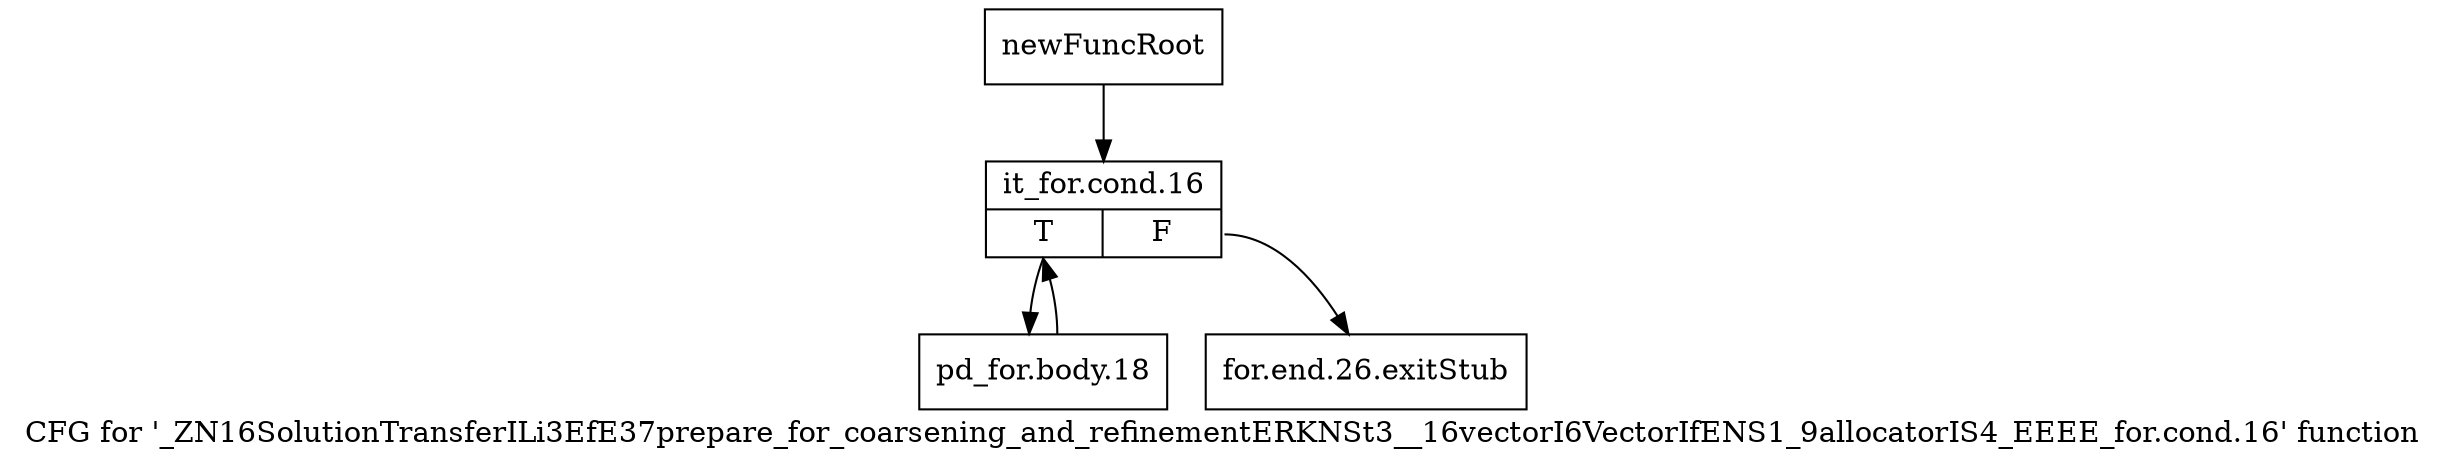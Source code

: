 digraph "CFG for '_ZN16SolutionTransferILi3EfE37prepare_for_coarsening_and_refinementERKNSt3__16vectorI6VectorIfENS1_9allocatorIS4_EEEE_for.cond.16' function" {
	label="CFG for '_ZN16SolutionTransferILi3EfE37prepare_for_coarsening_and_refinementERKNSt3__16vectorI6VectorIfENS1_9allocatorIS4_EEEE_for.cond.16' function";

	Node0x965e940 [shape=record,label="{newFuncRoot}"];
	Node0x965e940 -> Node0x965e9e0;
	Node0x965e990 [shape=record,label="{for.end.26.exitStub}"];
	Node0x965e9e0 [shape=record,label="{it_for.cond.16|{<s0>T|<s1>F}}"];
	Node0x965e9e0:s0 -> Node0x965ea30;
	Node0x965e9e0:s1 -> Node0x965e990;
	Node0x965ea30 [shape=record,label="{pd_for.body.18}"];
	Node0x965ea30 -> Node0x965e9e0;
}
